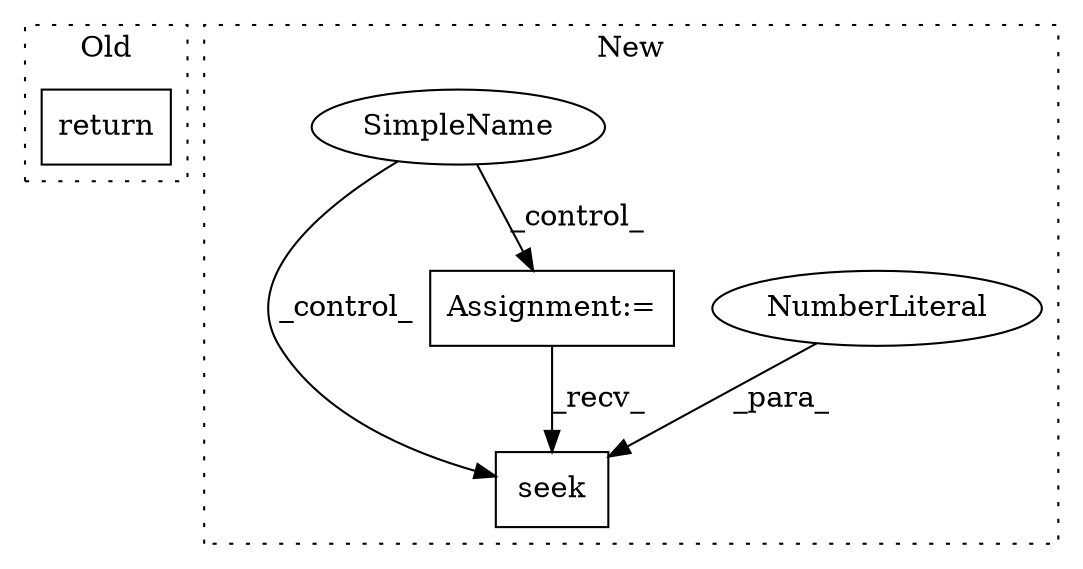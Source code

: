 digraph G {
subgraph cluster0 {
1 [label="return" a="41" s="488" l="7" shape="box"];
label = "Old";
style="dotted";
}
subgraph cluster1 {
2 [label="seek" a="32" s="967,973" l="5,1" shape="box"];
3 [label="NumberLiteral" a="34" s="972" l="1" shape="ellipse"];
4 [label="Assignment:=" a="7" s="836" l="1" shape="box"];
5 [label="SimpleName" a="42" s="" l="" shape="ellipse"];
label = "New";
style="dotted";
}
3 -> 2 [label="_para_"];
4 -> 2 [label="_recv_"];
5 -> 4 [label="_control_"];
5 -> 2 [label="_control_"];
}